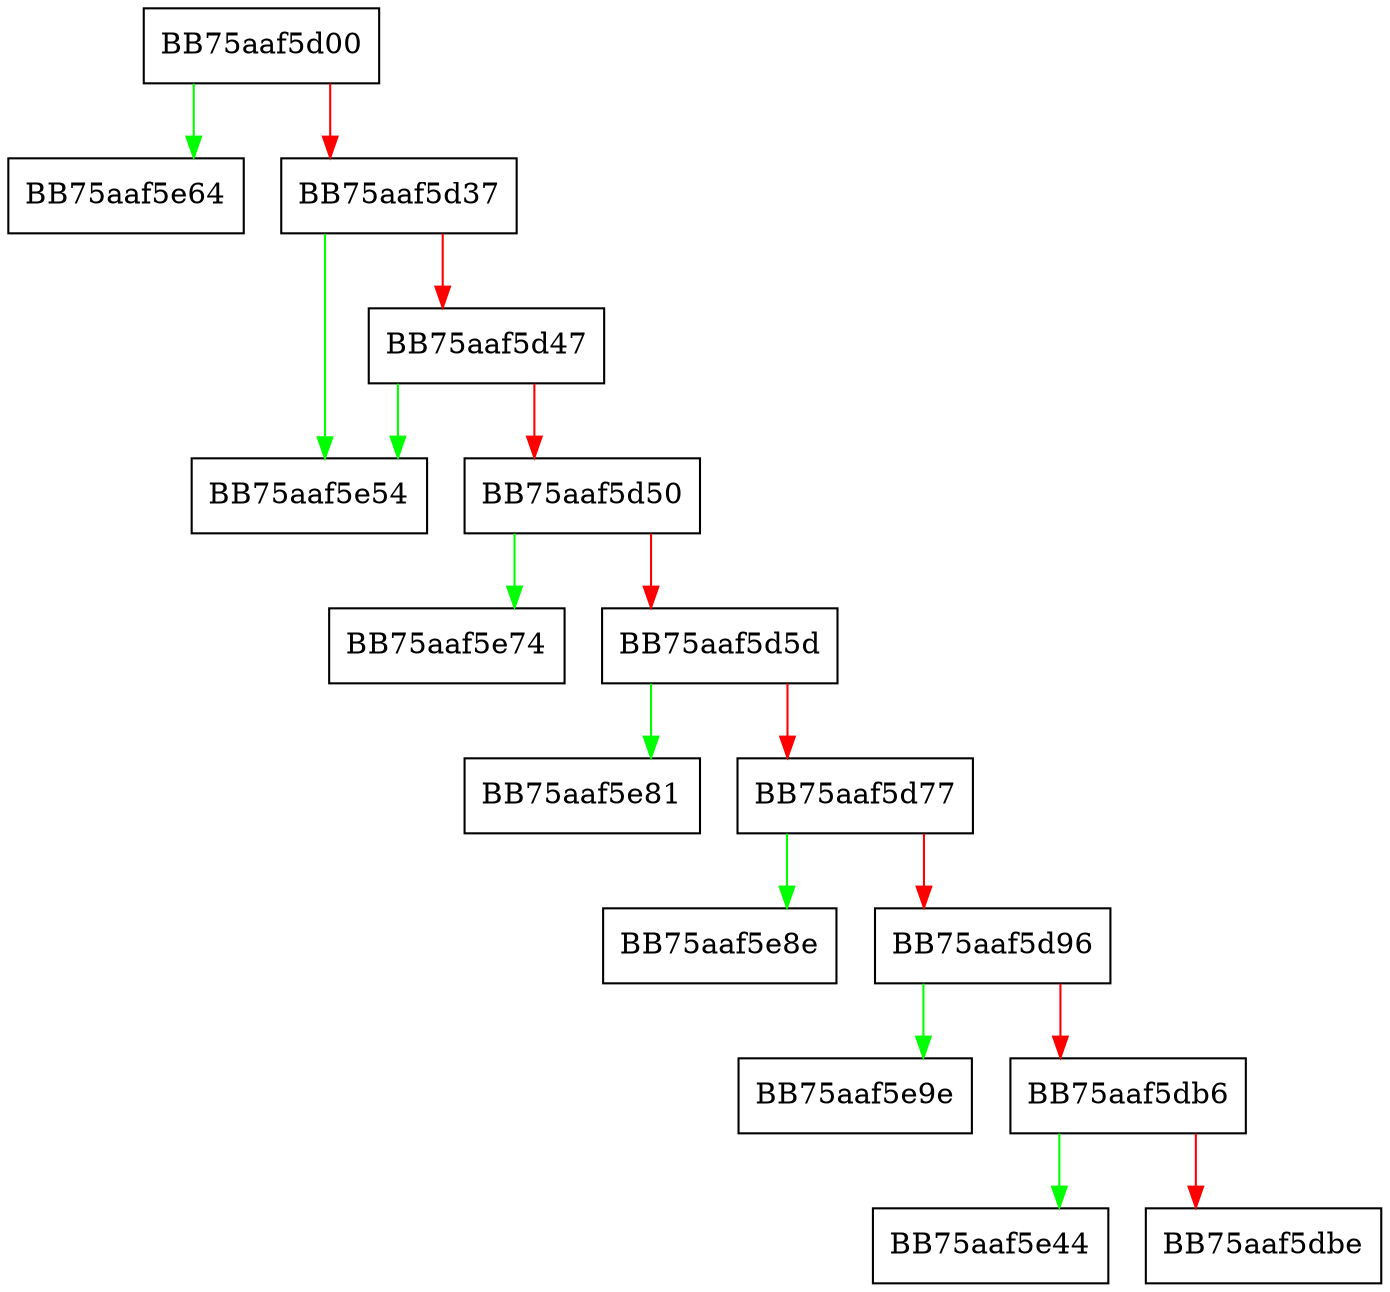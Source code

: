 digraph mp_lua_api_CheckAttributeForRegion {
  node [shape="box"];
  graph [splines=ortho];
  BB75aaf5d00 -> BB75aaf5e64 [color="green"];
  BB75aaf5d00 -> BB75aaf5d37 [color="red"];
  BB75aaf5d37 -> BB75aaf5e54 [color="green"];
  BB75aaf5d37 -> BB75aaf5d47 [color="red"];
  BB75aaf5d47 -> BB75aaf5e54 [color="green"];
  BB75aaf5d47 -> BB75aaf5d50 [color="red"];
  BB75aaf5d50 -> BB75aaf5e74 [color="green"];
  BB75aaf5d50 -> BB75aaf5d5d [color="red"];
  BB75aaf5d5d -> BB75aaf5e81 [color="green"];
  BB75aaf5d5d -> BB75aaf5d77 [color="red"];
  BB75aaf5d77 -> BB75aaf5e8e [color="green"];
  BB75aaf5d77 -> BB75aaf5d96 [color="red"];
  BB75aaf5d96 -> BB75aaf5e9e [color="green"];
  BB75aaf5d96 -> BB75aaf5db6 [color="red"];
  BB75aaf5db6 -> BB75aaf5e44 [color="green"];
  BB75aaf5db6 -> BB75aaf5dbe [color="red"];
}